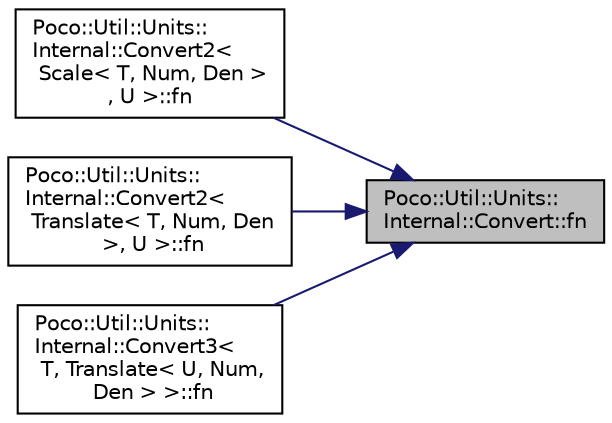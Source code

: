 digraph "Poco::Util::Units::Internal::Convert::fn"
{
 // LATEX_PDF_SIZE
  edge [fontname="Helvetica",fontsize="10",labelfontname="Helvetica",labelfontsize="10"];
  node [fontname="Helvetica",fontsize="10",shape=record];
  rankdir="RL";
  Node1 [label="Poco::Util::Units::\lInternal::Convert::fn",height=0.2,width=0.4,color="black", fillcolor="grey75", style="filled", fontcolor="black",tooltip=" "];
  Node1 -> Node2 [dir="back",color="midnightblue",fontsize="10",style="solid",fontname="Helvetica"];
  Node2 [label="Poco::Util::Units::\lInternal::Convert2\<\l Scale\< T, Num, Den \>\l, U \>::fn",height=0.2,width=0.4,color="black", fillcolor="white", style="filled",URL="$structPoco_1_1Util_1_1Units_1_1Internal_1_1Convert2_3_01Scale_3_01T_00_01Num_00_01Den_01_4_00_01U_01_4.html#a2c84bdd9007f2a7362889609be0dc244",tooltip=" "];
  Node1 -> Node3 [dir="back",color="midnightblue",fontsize="10",style="solid",fontname="Helvetica"];
  Node3 [label="Poco::Util::Units::\lInternal::Convert2\<\l Translate\< T, Num, Den\l \>, U \>::fn",height=0.2,width=0.4,color="black", fillcolor="white", style="filled",URL="$structPoco_1_1Util_1_1Units_1_1Internal_1_1Convert2_3_01Translate_3_01T_00_01Num_00_01Den_01_4_00_01U_01_4.html#ac2f7475cf6ceb008ed400415339f9427",tooltip=" "];
  Node1 -> Node4 [dir="back",color="midnightblue",fontsize="10",style="solid",fontname="Helvetica"];
  Node4 [label="Poco::Util::Units::\lInternal::Convert3\<\l T, Translate\< U, Num,\l Den \> \>::fn",height=0.2,width=0.4,color="black", fillcolor="white", style="filled",URL="$structPoco_1_1Util_1_1Units_1_1Internal_1_1Convert3_3_01T_00_01Translate_3_01U_00_01Num_00_01Den_01_4_01_4.html#a8135390ebedc9a0853cb7c86104ff060",tooltip=" "];
}

